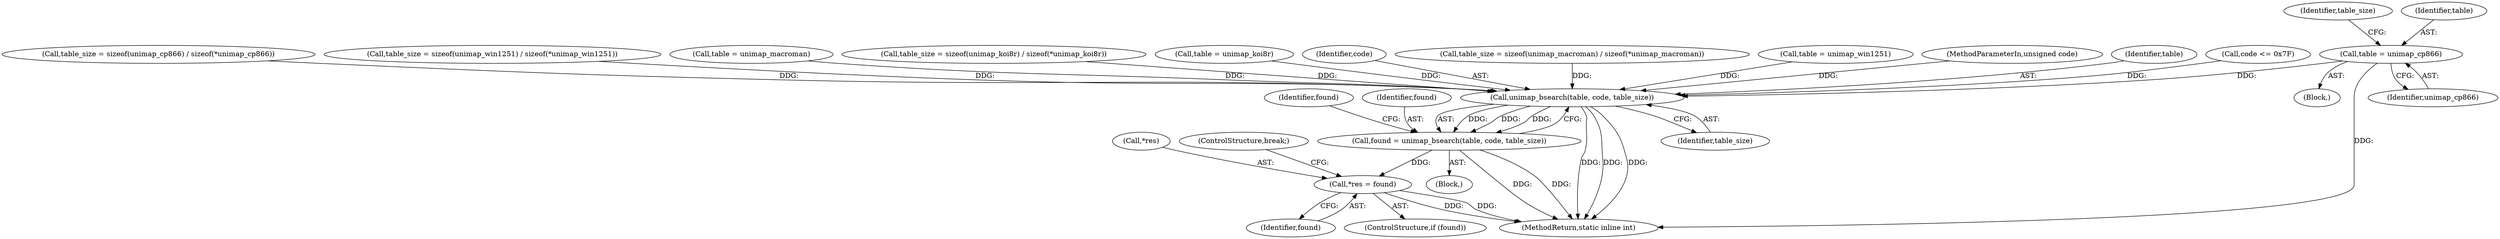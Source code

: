 digraph "0_php-src_0da8b8b801f9276359262f1ef8274c7812d3dfda?w=1_4@pointer" {
"1000328" [label="(Call,table = unimap_cp866)"];
"1000353" [label="(Call,unimap_bsearch(table, code, table_size))"];
"1000351" [label="(Call,found = unimap_bsearch(table, code, table_size))"];
"1000359" [label="(Call,*res = found)"];
"1000117" [label="(Block,)"];
"1000331" [label="(Call,table_size = sizeof(unimap_cp866) / sizeof(*unimap_cp866))"];
"1000350" [label="(Block,)"];
"1000305" [label="(Call,table_size = sizeof(unimap_win1251) / sizeof(*unimap_win1251))"];
"1000289" [label="(Call,table = unimap_macroman)"];
"1000359" [label="(Call,*res = found)"];
"1000353" [label="(Call,unimap_bsearch(table, code, table_size))"];
"1000360" [label="(Call,*res)"];
"1000318" [label="(Call,table_size = sizeof(unimap_koi8r) / sizeof(*unimap_koi8r))"];
"1000362" [label="(Identifier,found)"];
"1000419" [label="(MethodReturn,static inline int)"];
"1000315" [label="(Call,table = unimap_koi8r)"];
"1000358" [label="(Identifier,found)"];
"1000352" [label="(Identifier,found)"];
"1000355" [label="(Identifier,code)"];
"1000292" [label="(Call,table_size = sizeof(unimap_macroman) / sizeof(*unimap_macroman))"];
"1000302" [label="(Call,table = unimap_win1251)"];
"1000328" [label="(Call,table = unimap_cp866)"];
"1000332" [label="(Identifier,table_size)"];
"1000357" [label="(ControlStructure,if (found))"];
"1000330" [label="(Identifier,unimap_cp866)"];
"1000108" [label="(MethodParameterIn,unsigned code)"];
"1000329" [label="(Identifier,table)"];
"1000351" [label="(Call,found = unimap_bsearch(table, code, table_size))"];
"1000354" [label="(Identifier,table)"];
"1000341" [label="(Call,code <= 0x7F)"];
"1000356" [label="(Identifier,table_size)"];
"1000366" [label="(ControlStructure,break;)"];
"1000328" -> "1000117"  [label="AST: "];
"1000328" -> "1000330"  [label="CFG: "];
"1000329" -> "1000328"  [label="AST: "];
"1000330" -> "1000328"  [label="AST: "];
"1000332" -> "1000328"  [label="CFG: "];
"1000328" -> "1000419"  [label="DDG: "];
"1000328" -> "1000353"  [label="DDG: "];
"1000353" -> "1000351"  [label="AST: "];
"1000353" -> "1000356"  [label="CFG: "];
"1000354" -> "1000353"  [label="AST: "];
"1000355" -> "1000353"  [label="AST: "];
"1000356" -> "1000353"  [label="AST: "];
"1000351" -> "1000353"  [label="CFG: "];
"1000353" -> "1000419"  [label="DDG: "];
"1000353" -> "1000419"  [label="DDG: "];
"1000353" -> "1000419"  [label="DDG: "];
"1000353" -> "1000351"  [label="DDG: "];
"1000353" -> "1000351"  [label="DDG: "];
"1000353" -> "1000351"  [label="DDG: "];
"1000289" -> "1000353"  [label="DDG: "];
"1000302" -> "1000353"  [label="DDG: "];
"1000315" -> "1000353"  [label="DDG: "];
"1000341" -> "1000353"  [label="DDG: "];
"1000108" -> "1000353"  [label="DDG: "];
"1000292" -> "1000353"  [label="DDG: "];
"1000318" -> "1000353"  [label="DDG: "];
"1000331" -> "1000353"  [label="DDG: "];
"1000305" -> "1000353"  [label="DDG: "];
"1000351" -> "1000350"  [label="AST: "];
"1000352" -> "1000351"  [label="AST: "];
"1000358" -> "1000351"  [label="CFG: "];
"1000351" -> "1000419"  [label="DDG: "];
"1000351" -> "1000419"  [label="DDG: "];
"1000351" -> "1000359"  [label="DDG: "];
"1000359" -> "1000357"  [label="AST: "];
"1000359" -> "1000362"  [label="CFG: "];
"1000360" -> "1000359"  [label="AST: "];
"1000362" -> "1000359"  [label="AST: "];
"1000366" -> "1000359"  [label="CFG: "];
"1000359" -> "1000419"  [label="DDG: "];
"1000359" -> "1000419"  [label="DDG: "];
}
